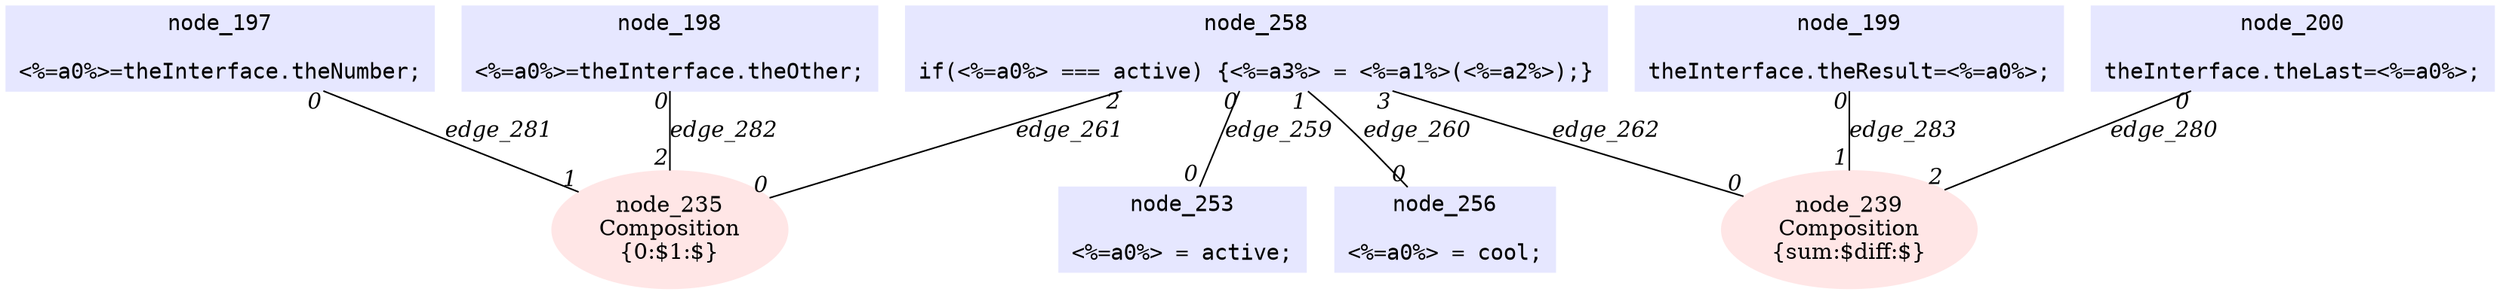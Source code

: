 digraph g{node_235 [shape=ellipse, style=filled, color="0.0 0.1 1.0", label="node_235
Composition
{0:$1:$}" ]
node_239 [shape=ellipse, style=filled, color="0.0 0.1 1.0", label="node_239
Composition
{sum:$diff:$}" ]
node_197 [shape=box, style=filled, color="0.66 0.1 1.0", fontname="Courier", label="node_197

<%=a0%>=theInterface.theNumber;
" ]
node_198 [shape=box, style=filled, color="0.66 0.1 1.0", fontname="Courier", label="node_198

<%=a0%>=theInterface.theOther;
" ]
node_199 [shape=box, style=filled, color="0.66 0.1 1.0", fontname="Courier", label="node_199

theInterface.theResult=<%=a0%>;
" ]
node_200 [shape=box, style=filled, color="0.66 0.1 1.0", fontname="Courier", label="node_200

theInterface.theLast=<%=a0%>;
" ]
node_253 [shape=box, style=filled, color="0.66 0.1 1.0", fontname="Courier", label="node_253

<%=a0%> = active;
" ]
node_256 [shape=box, style=filled, color="0.66 0.1 1.0", fontname="Courier", label="node_256

<%=a0%> = cool;
" ]
node_258 [shape=box, style=filled, color="0.66 0.1 1.0", fontname="Courier", label="node_258

if(<%=a0%> === active) {<%=a3%> = <%=a1%>(<%=a2%>);}
" ]
node_258 -> node_253 [dir=none, arrowHead=none, fontname="Times-Italic", label="edge_259",  headlabel="0", taillabel="0" ]
node_258 -> node_256 [dir=none, arrowHead=none, fontname="Times-Italic", label="edge_260",  headlabel="0", taillabel="1" ]
node_258 -> node_235 [dir=none, arrowHead=none, fontname="Times-Italic", label="edge_261",  headlabel="0", taillabel="2" ]
node_258 -> node_239 [dir=none, arrowHead=none, fontname="Times-Italic", label="edge_262",  headlabel="0", taillabel="3" ]
node_200 -> node_239 [dir=none, arrowHead=none, fontname="Times-Italic", label="edge_280",  headlabel="2", taillabel="0" ]
node_197 -> node_235 [dir=none, arrowHead=none, fontname="Times-Italic", label="edge_281",  headlabel="1", taillabel="0" ]
node_198 -> node_235 [dir=none, arrowHead=none, fontname="Times-Italic", label="edge_282",  headlabel="2", taillabel="0" ]
node_199 -> node_239 [dir=none, arrowHead=none, fontname="Times-Italic", label="edge_283",  headlabel="1", taillabel="0" ]
}